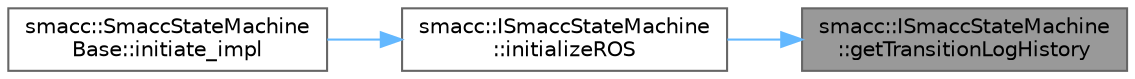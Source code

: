 digraph "smacc::ISmaccStateMachine::getTransitionLogHistory"
{
 // LATEX_PDF_SIZE
  bgcolor="transparent";
  edge [fontname=Helvetica,fontsize=10,labelfontname=Helvetica,labelfontsize=10];
  node [fontname=Helvetica,fontsize=10,shape=box,height=0.2,width=0.4];
  rankdir="RL";
  Node1 [label="smacc::ISmaccStateMachine\l::getTransitionLogHistory",height=0.2,width=0.4,color="gray40", fillcolor="grey60", style="filled", fontcolor="black",tooltip=" "];
  Node1 -> Node2 [dir="back",color="steelblue1",style="solid"];
  Node2 [label="smacc::ISmaccStateMachine\l::initializeROS",height=0.2,width=0.4,color="grey40", fillcolor="white", style="filled",URL="$classsmacc_1_1ISmaccStateMachine.html#a1136dd5d81e846ac86de48bc71912cbf",tooltip=" "];
  Node2 -> Node3 [dir="back",color="steelblue1",style="solid"];
  Node3 [label="smacc::SmaccStateMachine\lBase::initiate_impl",height=0.2,width=0.4,color="grey40", fillcolor="white", style="filled",URL="$structsmacc_1_1SmaccStateMachineBase.html#a2dc1cd9a25b80f00602f1faab9b01e7b",tooltip=" "];
}
